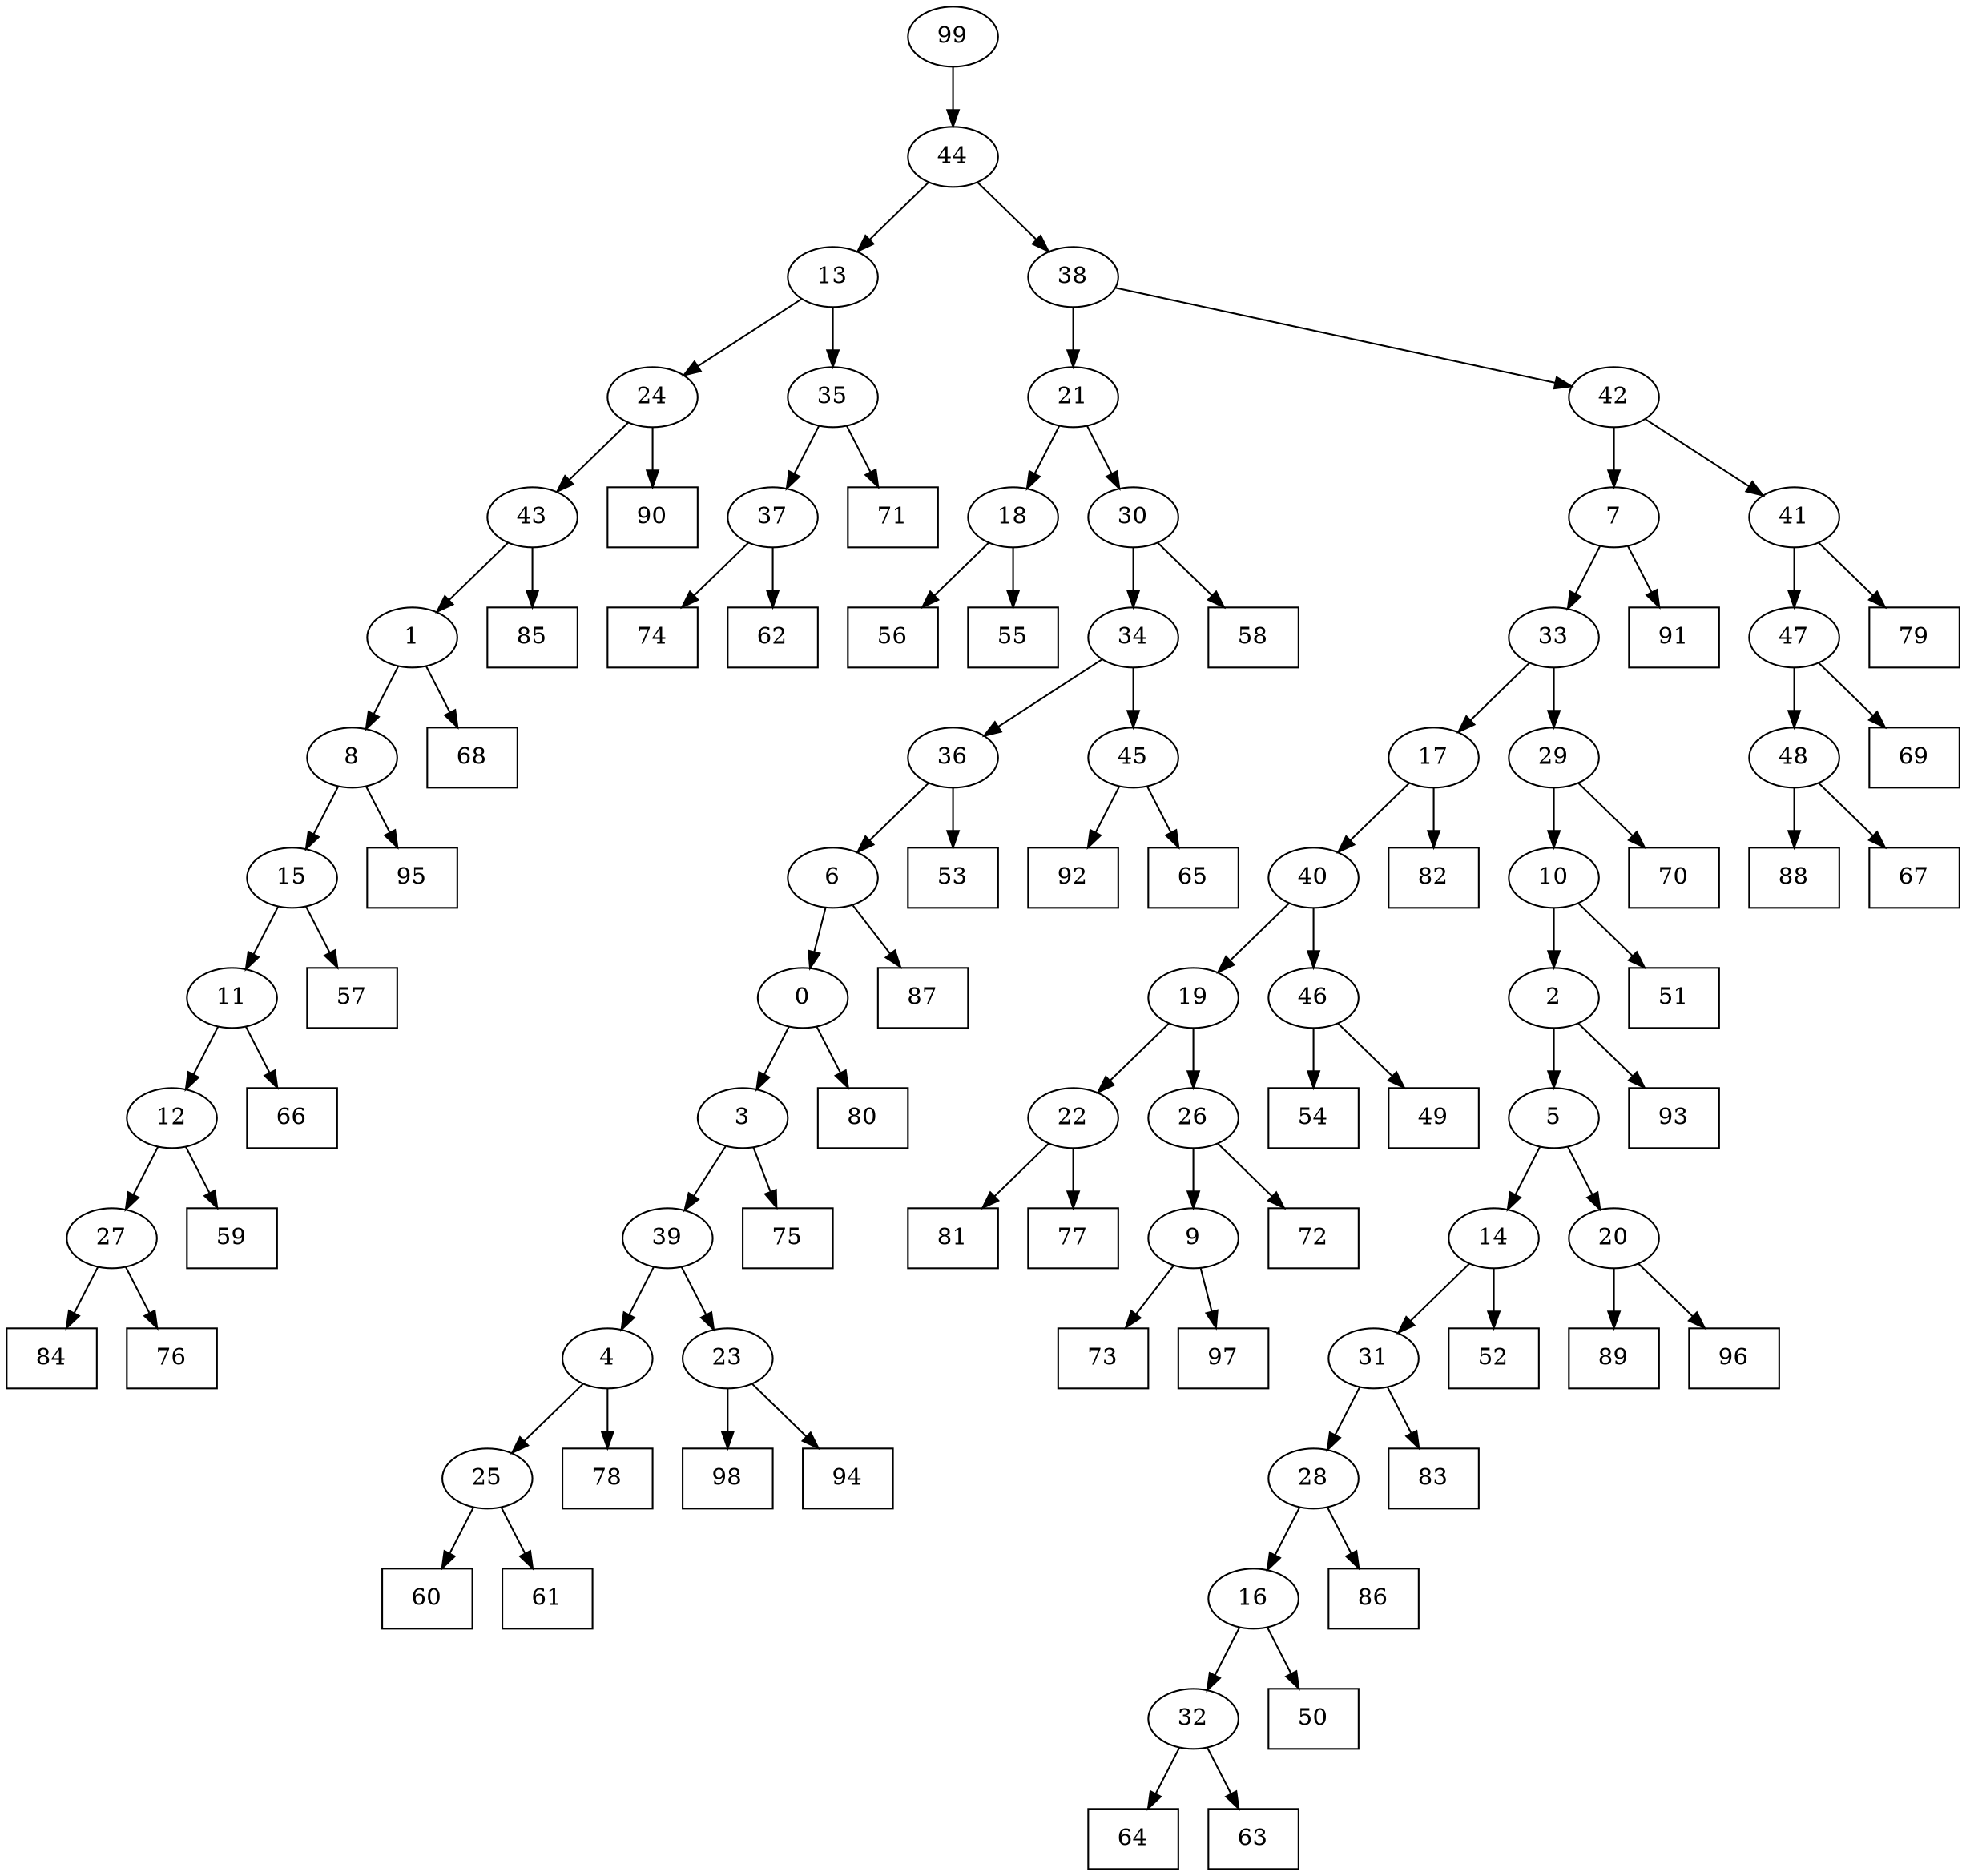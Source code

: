 digraph G {
0[label="0"];
1[label="1"];
2[label="2"];
3[label="3"];
4[label="4"];
5[label="5"];
6[label="6"];
7[label="7"];
8[label="8"];
9[label="9"];
10[label="10"];
11[label="11"];
12[label="12"];
13[label="13"];
14[label="14"];
15[label="15"];
16[label="16"];
17[label="17"];
18[label="18"];
19[label="19"];
20[label="20"];
21[label="21"];
22[label="22"];
23[label="23"];
24[label="24"];
25[label="25"];
26[label="26"];
27[label="27"];
28[label="28"];
29[label="29"];
30[label="30"];
31[label="31"];
32[label="32"];
33[label="33"];
34[label="34"];
35[label="35"];
36[label="36"];
37[label="37"];
38[label="38"];
39[label="39"];
40[label="40"];
41[label="41"];
42[label="42"];
43[label="43"];
44[label="44"];
45[label="45"];
46[label="46"];
47[label="47"];
48[label="48"];
49[shape=box,label="81"];
50[shape=box,label="64"];
51[shape=box,label="77"];
52[shape=box,label="57"];
53[shape=box,label="87"];
54[shape=box,label="93"];
55[shape=box,label="89"];
56[shape=box,label="84"];
57[shape=box,label="91"];
58[shape=box,label="53"];
59[shape=box,label="71"];
60[shape=box,label="74"];
61[shape=box,label="58"];
62[shape=box,label="59"];
63[shape=box,label="92"];
64[shape=box,label="63"];
65[shape=box,label="90"];
66[shape=box,label="69"];
67[shape=box,label="98"];
68[shape=box,label="80"];
69[shape=box,label="73"];
70[shape=box,label="60"];
71[shape=box,label="88"];
72[shape=box,label="83"];
73[shape=box,label="51"];
74[shape=box,label="94"];
75[shape=box,label="78"];
76[shape=box,label="56"];
77[shape=box,label="86"];
78[shape=box,label="54"];
79[shape=box,label="49"];
80[shape=box,label="72"];
81[shape=box,label="68"];
82[shape=box,label="76"];
83[shape=box,label="65"];
84[shape=box,label="95"];
85[shape=box,label="82"];
86[shape=box,label="97"];
87[shape=box,label="79"];
88[shape=box,label="52"];
89[shape=box,label="61"];
90[shape=box,label="67"];
91[shape=box,label="96"];
92[shape=box,label="62"];
93[shape=box,label="75"];
94[shape=box,label="50"];
95[shape=box,label="85"];
96[shape=box,label="55"];
97[shape=box,label="70"];
98[shape=box,label="66"];
99[label="99"];
23->74 ;
7->57 ;
42->7 ;
48->71 ;
18->96 ;
10->2 ;
2->54 ;
45->63 ;
99->44 ;
30->61 ;
16->94 ;
38->21 ;
21->30 ;
1->81 ;
39->23 ;
23->67 ;
40->19 ;
10->73 ;
20->91 ;
12->62 ;
46->79 ;
11->98 ;
27->82 ;
25->70 ;
24->65 ;
29->97 ;
0->68 ;
8->15 ;
20->55 ;
6->0 ;
44->13 ;
37->60 ;
4->25 ;
25->89 ;
15->52 ;
47->48 ;
31->72 ;
7->33 ;
14->88 ;
35->59 ;
5->14 ;
26->80 ;
32->64 ;
26->9 ;
22->49 ;
30->34 ;
34->45 ;
11->12 ;
9->69 ;
16->32 ;
32->50 ;
46->78 ;
13->35 ;
13->24 ;
28->77 ;
44->38 ;
38->42 ;
27->56 ;
43->95 ;
36->58 ;
19->26 ;
35->37 ;
37->92 ;
14->31 ;
21->18 ;
18->76 ;
33->29 ;
42->41 ;
41->87 ;
31->28 ;
28->16 ;
24->43 ;
19->22 ;
15->11 ;
41->47 ;
33->17 ;
22->51 ;
43->1 ;
9->86 ;
1->8 ;
8->84 ;
12->27 ;
39->4 ;
4->75 ;
17->40 ;
40->46 ;
17->85 ;
2->5 ;
5->20 ;
47->66 ;
48->90 ;
6->53 ;
3->93 ;
29->10 ;
34->36 ;
36->6 ;
45->83 ;
0->3 ;
3->39 ;
}
